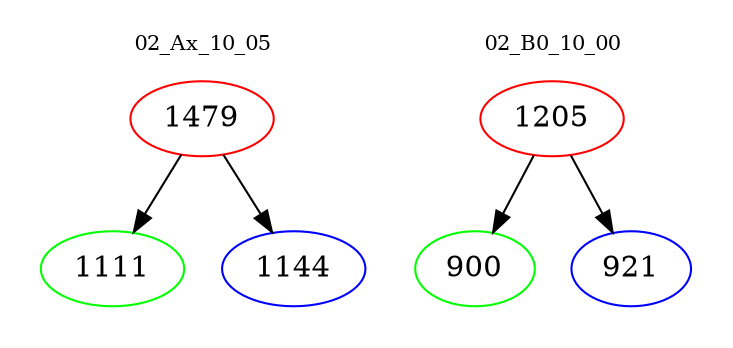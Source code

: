 digraph{
subgraph cluster_0 {
color = white
label = "02_Ax_10_05";
fontsize=10;
T0_1479 [label="1479", color="red"]
T0_1479 -> T0_1111 [color="black"]
T0_1111 [label="1111", color="green"]
T0_1479 -> T0_1144 [color="black"]
T0_1144 [label="1144", color="blue"]
}
subgraph cluster_1 {
color = white
label = "02_B0_10_00";
fontsize=10;
T1_1205 [label="1205", color="red"]
T1_1205 -> T1_900 [color="black"]
T1_900 [label="900", color="green"]
T1_1205 -> T1_921 [color="black"]
T1_921 [label="921", color="blue"]
}
}
